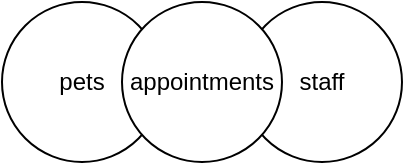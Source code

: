 <mxfile>
    <diagram id="kPP9_75J-6GuxhfSsJ5T" name="Page-1">
        <mxGraphModel dx="365" dy="291" grid="1" gridSize="10" guides="1" tooltips="1" connect="1" arrows="1" fold="1" page="1" pageScale="1" pageWidth="850" pageHeight="1100" math="0" shadow="0">
            <root>
                <mxCell id="0"/>
                <mxCell id="1" parent="0"/>
                <mxCell id="2" value="pets" style="ellipse;whiteSpace=wrap;html=1;" vertex="1" parent="1">
                    <mxGeometry x="80" y="120" width="80" height="80" as="geometry"/>
                </mxCell>
                <mxCell id="3" value="staff" style="ellipse;whiteSpace=wrap;html=1;" vertex="1" parent="1">
                    <mxGeometry x="200" y="120" width="80" height="80" as="geometry"/>
                </mxCell>
                <mxCell id="4" value="appointments" style="ellipse;whiteSpace=wrap;html=1;" vertex="1" parent="1">
                    <mxGeometry x="140" y="120" width="80" height="80" as="geometry"/>
                </mxCell>
            </root>
        </mxGraphModel>
    </diagram>
</mxfile>